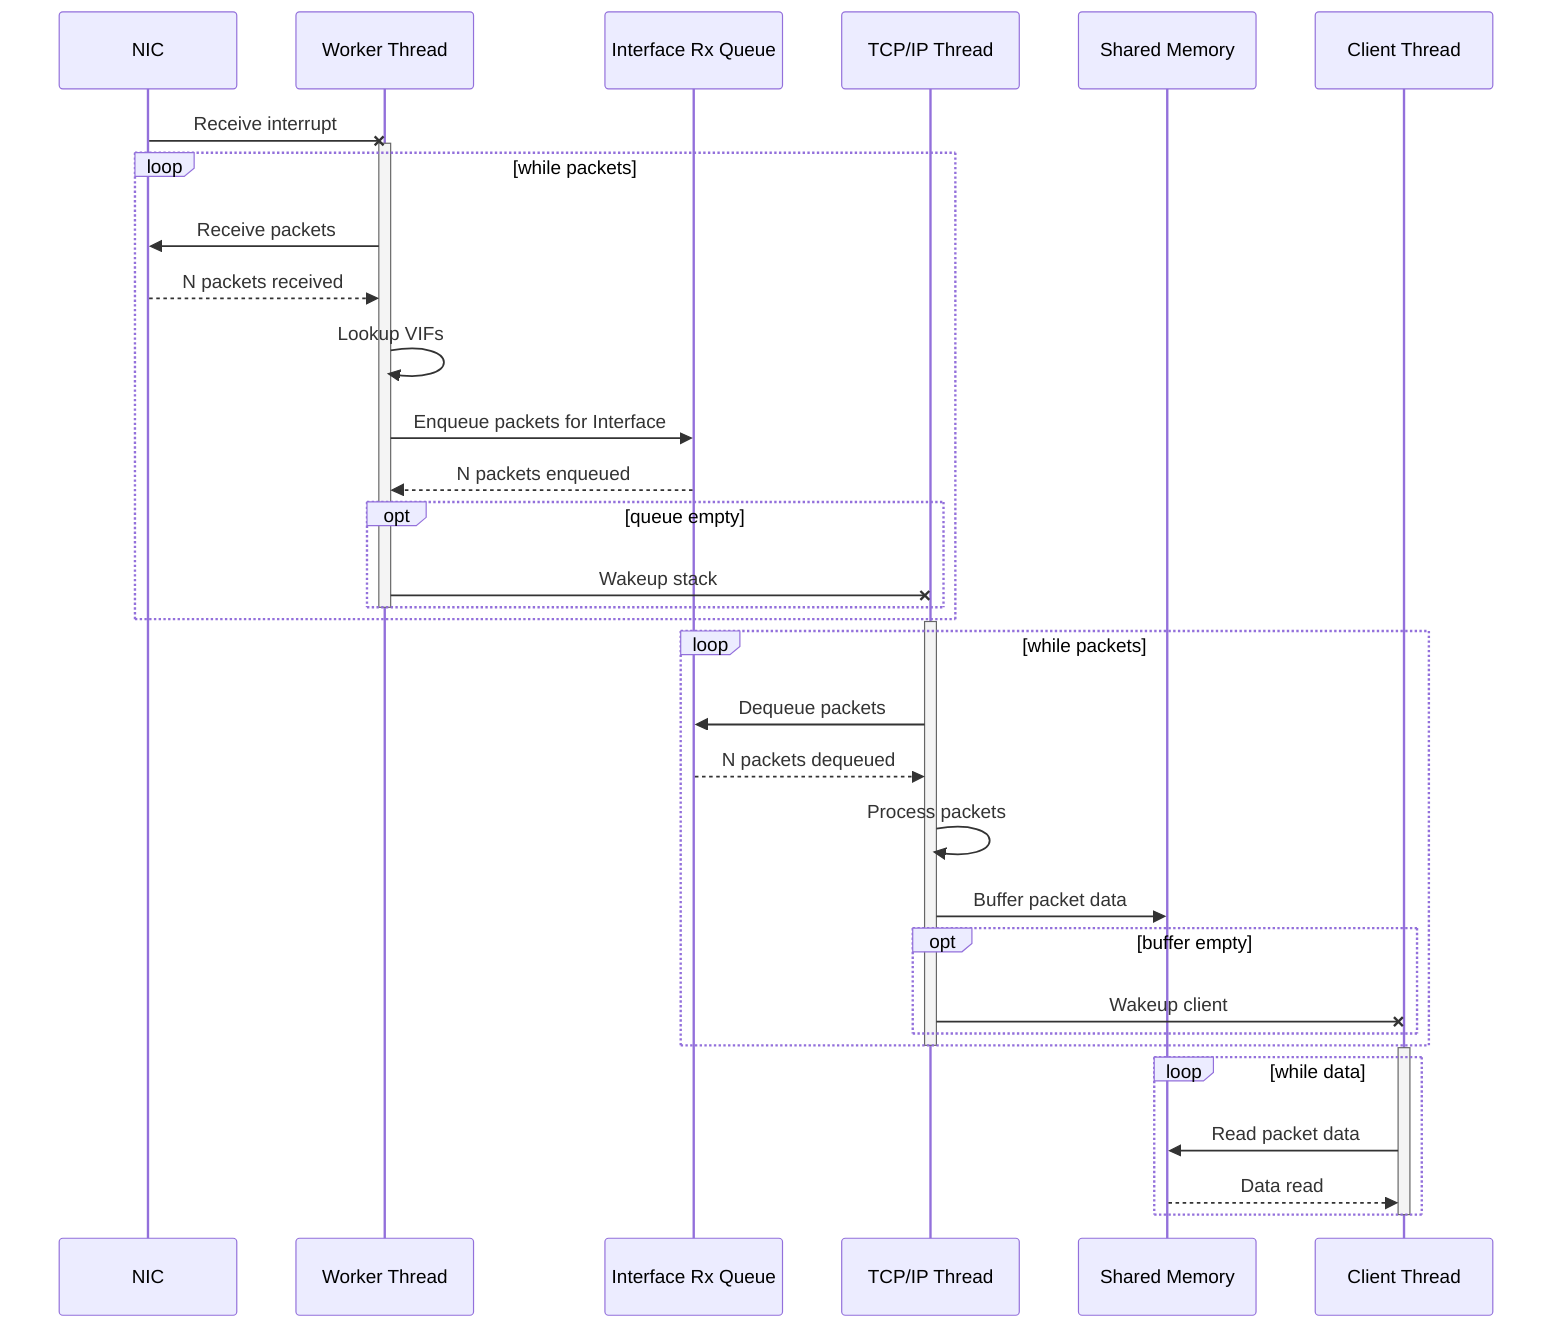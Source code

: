 sequenceDiagram
  participant NIC
  participant DPDK as Worker Thread
  participant RxQueue as Interface Rx Queue
  participant Stack as TCP/IP Thread
  participant SHM as Shared Memory
  participant Client as Client Thread
NIC-xDPDK: Receive interrupt
Activate DPDK
loop while packets
     DPDK->>NIC: Receive packets
     NIC-->>DPDK: N packets received
     DPDK->>DPDK: Lookup VIFs
     DPDK->>RxQueue: Enqueue packets for Interface
     RxQueue-->>DPDK: N packets enqueued
     opt queue empty
         DPDK-xStack: Wakeup stack
     end
     Deactivate DPDK
end
Activate Stack
loop while packets
     Stack->>RxQueue: Dequeue packets
     RxQueue-->>Stack: N packets dequeued
     Stack->>Stack: Process packets
     Stack->>SHM: Buffer packet data
     opt buffer empty
         Stack-xClient: Wakeup client
     end
end
Deactivate Stack
Activate Client
loop while data
     Client->>SHM: Read packet data
     SHM-->>Client: Data read
end
Deactivate Client